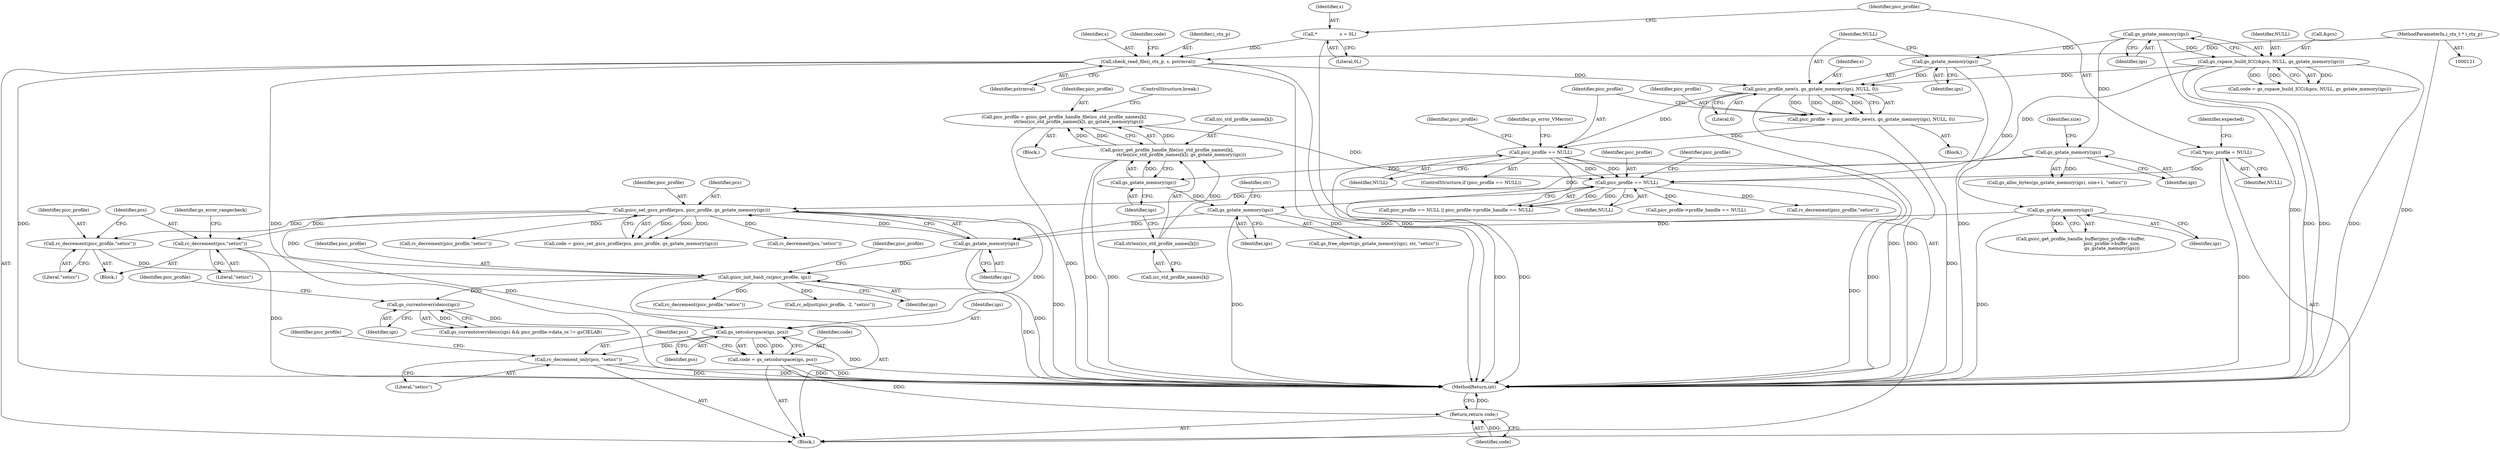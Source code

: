 digraph "0_ghostscript_67d760ab775dae4efe803b5944b0439aa3c0b04a@pointer" {
"1000576" [label="(Call,gs_setcolorspace(igs, pcs))"];
"1000517" [label="(Call,gs_currentoverrideicc(igs))"];
"1000388" [label="(Call,gsicc_init_hash_cs(picc_profile, igs))"];
"1000312" [label="(Call,gsicc_set_gscs_profile(pcs, picc_profile, gs_gstate_memory(igs)))"];
"1000292" [label="(Call,picc_profile == NULL)"];
"1000241" [label="(Call,picc_profile = gsicc_get_profile_handle_file(icc_std_profile_names[k],\n                    strlen(icc_std_profile_names[k]), gs_gstate_memory(igs)))"];
"1000243" [label="(Call,gsicc_get_profile_handle_file(icc_std_profile_names[k],\n                    strlen(icc_std_profile_names[k]), gs_gstate_memory(igs)))"];
"1000247" [label="(Call,strlen(icc_std_profile_names[k]))"];
"1000251" [label="(Call,gs_gstate_memory(igs))"];
"1000201" [label="(Call,gs_gstate_memory(igs))"];
"1000167" [label="(Call,gs_gstate_memory(igs))"];
"1000270" [label="(Call,picc_profile == NULL)"];
"1000261" [label="(Call,picc_profile = gsicc_profile_new(s, gs_gstate_memory(igs), NULL, 0))"];
"1000263" [label="(Call,gsicc_profile_new(s, gs_gstate_memory(igs), NULL, 0))"];
"1000157" [label="(Call,check_read_file(i_ctx_p, s, pstrmval))"];
"1000122" [label="(MethodParameterIn,i_ctx_t * i_ctx_p)"];
"1000132" [label="(Call,*                s = 0L)"];
"1000265" [label="(Call,gs_gstate_memory(igs))"];
"1000163" [label="(Call,gs_cspace_build_ICC(&pcs, NULL, gs_gstate_memory(igs)))"];
"1000136" [label="(Call,*picc_profile = NULL)"];
"1000315" [label="(Call,gs_gstate_memory(igs))"];
"1000288" [label="(Call,gs_gstate_memory(igs))"];
"1000255" [label="(Call,gs_gstate_memory(igs))"];
"1000380" [label="(Call,rc_decrement(picc_profile,\"seticc\"))"];
"1000383" [label="(Call,rc_decrement(pcs,\"seticc\"))"];
"1000574" [label="(Call,code = gs_setcolorspace(igs, pcs))"];
"1000587" [label="(Return,return code;)"];
"1000579" [label="(Call,rc_decrement_only(pcs, \"seticc\"))"];
"1000263" [label="(Call,gsicc_profile_new(s, gs_gstate_memory(igs), NULL, 0))"];
"1000163" [label="(Call,gs_cspace_build_ICC(&pcs, NULL, gs_gstate_memory(igs)))"];
"1000272" [label="(Identifier,NULL)"];
"1000161" [label="(Call,code = gs_cspace_build_ICC(&pcs, NULL, gs_gstate_memory(igs)))"];
"1000384" [label="(Identifier,pcs)"];
"1000257" [label="(Identifier,str)"];
"1000266" [label="(Identifier,igs)"];
"1000394" [label="(Identifier,picc_profile)"];
"1000297" [label="(Identifier,picc_profile)"];
"1000577" [label="(Identifier,igs)"];
"1000291" [label="(Call,picc_profile == NULL || picc_profile->profile_handle == NULL)"];
"1000292" [label="(Call,picc_profile == NULL)"];
"1000275" [label="(Identifier,gs_error_VMerror)"];
"1000281" [label="(Call,gsicc_get_profile_handle_buffer(picc_profile->buffer,\n                                            picc_profile->buffer_size,\n                                            gs_gstate_memory(igs)))"];
"1000254" [label="(Call,gs_free_object(gs_gstate_memory(igs), str, \"seticc\"))"];
"1000134" [label="(Literal,0L)"];
"1000390" [label="(Identifier,igs)"];
"1000576" [label="(Call,gs_setcolorspace(igs, pcs))"];
"1000312" [label="(Call,gsicc_set_gscs_profile(pcs, picc_profile, gs_gstate_memory(igs)))"];
"1000270" [label="(Call,picc_profile == NULL)"];
"1000582" [label="(Call,rc_decrement(picc_profile,\"seticc\"))"];
"1000587" [label="(Return,return code;)"];
"1000380" [label="(Call,rc_decrement(picc_profile,\"seticc\"))"];
"1000580" [label="(Identifier,pcs)"];
"1000293" [label="(Identifier,picc_profile)"];
"1000166" [label="(Identifier,NULL)"];
"1000518" [label="(Identifier,igs)"];
"1000382" [label="(Literal,\"seticc\")"];
"1000288" [label="(Call,gs_gstate_memory(igs))"];
"1000261" [label="(Call,picc_profile = gsicc_profile_new(s, gs_gstate_memory(igs), NULL, 0))"];
"1000243" [label="(Call,gsicc_get_profile_handle_file(icc_std_profile_names[k],\n                    strlen(icc_std_profile_names[k]), gs_gstate_memory(igs)))"];
"1000142" [label="(Identifier,expected)"];
"1000294" [label="(Identifier,NULL)"];
"1000132" [label="(Call,*                s = 0L)"];
"1000574" [label="(Call,code = gs_setcolorspace(igs, pcs))"];
"1000167" [label="(Call,gs_gstate_memory(igs))"];
"1000260" [label="(Block,)"];
"1000164" [label="(Call,&pcs)"];
"1000381" [label="(Identifier,picc_profile)"];
"1000385" [label="(Literal,\"seticc\")"];
"1000588" [label="(Identifier,code)"];
"1000575" [label="(Identifier,code)"];
"1000313" [label="(Identifier,pcs)"];
"1000126" [label="(Block,)"];
"1000244" [label="(Call,icc_std_profile_names[k])"];
"1000267" [label="(Identifier,NULL)"];
"1000579" [label="(Call,rc_decrement_only(pcs, \"seticc\"))"];
"1000387" [label="(Identifier,gs_error_rangecheck)"];
"1000251" [label="(Call,gs_gstate_memory(igs))"];
"1000160" [label="(Identifier,pstrmval)"];
"1000240" [label="(Block,)"];
"1000268" [label="(Literal,0)"];
"1000157" [label="(Call,check_read_file(i_ctx_p, s, pstrmval))"];
"1000589" [label="(MethodReturn,int)"];
"1000138" [label="(Identifier,NULL)"];
"1000295" [label="(Call,picc_profile->profile_handle == NULL)"];
"1000158" [label="(Identifier,i_ctx_p)"];
"1000201" [label="(Call,gs_gstate_memory(igs))"];
"1000315" [label="(Call,gs_gstate_memory(igs))"];
"1000279" [label="(Identifier,picc_profile)"];
"1000122" [label="(MethodParameterIn,i_ctx_t * i_ctx_p)"];
"1000565" [label="(Call,rc_adjust(picc_profile, -2, \"seticc\"))"];
"1000247" [label="(Call,strlen(icc_std_profile_names[k]))"];
"1000136" [label="(Call,*picc_profile = NULL)"];
"1000256" [label="(Identifier,igs)"];
"1000168" [label="(Identifier,igs)"];
"1000200" [label="(Call,gs_alloc_bytes(gs_gstate_memory(igs), size+1, \"seticc\"))"];
"1000314" [label="(Identifier,picc_profile)"];
"1000264" [label="(Identifier,s)"];
"1000322" [label="(Call,rc_decrement(picc_profile,\"seticc\"))"];
"1000159" [label="(Identifier,s)"];
"1000583" [label="(Identifier,picc_profile)"];
"1000310" [label="(Call,code = gsicc_set_gscs_profile(pcs, picc_profile, gs_gstate_memory(igs)))"];
"1000325" [label="(Call,rc_decrement(pcs,\"seticc\"))"];
"1000581" [label="(Literal,\"seticc\")"];
"1000253" [label="(ControlStructure,break;)"];
"1000137" [label="(Identifier,picc_profile)"];
"1000578" [label="(Identifier,pcs)"];
"1000388" [label="(Call,gsicc_init_hash_cs(picc_profile, igs))"];
"1000202" [label="(Identifier,igs)"];
"1000248" [label="(Call,icc_std_profile_names[k])"];
"1000269" [label="(ControlStructure,if (picc_profile == NULL))"];
"1000265" [label="(Call,gs_gstate_memory(igs))"];
"1000162" [label="(Identifier,code)"];
"1000271" [label="(Identifier,picc_profile)"];
"1000204" [label="(Identifier,size)"];
"1000517" [label="(Call,gs_currentoverrideicc(igs))"];
"1000516" [label="(Call,gs_currentoverrideicc(igs) && picc_profile->data_cs != gsCIELAB)"];
"1000383" [label="(Call,rc_decrement(pcs,\"seticc\"))"];
"1000242" [label="(Identifier,picc_profile)"];
"1000262" [label="(Identifier,picc_profile)"];
"1000133" [label="(Identifier,s)"];
"1000389" [label="(Identifier,picc_profile)"];
"1000289" [label="(Identifier,igs)"];
"1000241" [label="(Call,picc_profile = gsicc_get_profile_handle_file(icc_std_profile_names[k],\n                    strlen(icc_std_profile_names[k]), gs_gstate_memory(igs)))"];
"1000301" [label="(Call,rc_decrement(picc_profile,\"seticc\"))"];
"1000379" [label="(Block,)"];
"1000316" [label="(Identifier,igs)"];
"1000252" [label="(Identifier,igs)"];
"1000521" [label="(Identifier,picc_profile)"];
"1000255" [label="(Call,gs_gstate_memory(igs))"];
"1000576" -> "1000574"  [label="AST: "];
"1000576" -> "1000578"  [label="CFG: "];
"1000577" -> "1000576"  [label="AST: "];
"1000578" -> "1000576"  [label="AST: "];
"1000574" -> "1000576"  [label="CFG: "];
"1000576" -> "1000589"  [label="DDG: "];
"1000576" -> "1000574"  [label="DDG: "];
"1000576" -> "1000574"  [label="DDG: "];
"1000517" -> "1000576"  [label="DDG: "];
"1000383" -> "1000576"  [label="DDG: "];
"1000312" -> "1000576"  [label="DDG: "];
"1000576" -> "1000579"  [label="DDG: "];
"1000517" -> "1000516"  [label="AST: "];
"1000517" -> "1000518"  [label="CFG: "];
"1000518" -> "1000517"  [label="AST: "];
"1000521" -> "1000517"  [label="CFG: "];
"1000516" -> "1000517"  [label="CFG: "];
"1000517" -> "1000516"  [label="DDG: "];
"1000388" -> "1000517"  [label="DDG: "];
"1000388" -> "1000126"  [label="AST: "];
"1000388" -> "1000390"  [label="CFG: "];
"1000389" -> "1000388"  [label="AST: "];
"1000390" -> "1000388"  [label="AST: "];
"1000394" -> "1000388"  [label="CFG: "];
"1000388" -> "1000589"  [label="DDG: "];
"1000312" -> "1000388"  [label="DDG: "];
"1000380" -> "1000388"  [label="DDG: "];
"1000315" -> "1000388"  [label="DDG: "];
"1000388" -> "1000565"  [label="DDG: "];
"1000388" -> "1000582"  [label="DDG: "];
"1000312" -> "1000310"  [label="AST: "];
"1000312" -> "1000315"  [label="CFG: "];
"1000313" -> "1000312"  [label="AST: "];
"1000314" -> "1000312"  [label="AST: "];
"1000315" -> "1000312"  [label="AST: "];
"1000310" -> "1000312"  [label="CFG: "];
"1000312" -> "1000589"  [label="DDG: "];
"1000312" -> "1000310"  [label="DDG: "];
"1000312" -> "1000310"  [label="DDG: "];
"1000312" -> "1000310"  [label="DDG: "];
"1000292" -> "1000312"  [label="DDG: "];
"1000315" -> "1000312"  [label="DDG: "];
"1000312" -> "1000322"  [label="DDG: "];
"1000312" -> "1000325"  [label="DDG: "];
"1000312" -> "1000380"  [label="DDG: "];
"1000312" -> "1000383"  [label="DDG: "];
"1000292" -> "1000291"  [label="AST: "];
"1000292" -> "1000294"  [label="CFG: "];
"1000293" -> "1000292"  [label="AST: "];
"1000294" -> "1000292"  [label="AST: "];
"1000297" -> "1000292"  [label="CFG: "];
"1000291" -> "1000292"  [label="CFG: "];
"1000292" -> "1000589"  [label="DDG: "];
"1000292" -> "1000291"  [label="DDG: "];
"1000292" -> "1000291"  [label="DDG: "];
"1000241" -> "1000292"  [label="DDG: "];
"1000270" -> "1000292"  [label="DDG: "];
"1000270" -> "1000292"  [label="DDG: "];
"1000136" -> "1000292"  [label="DDG: "];
"1000163" -> "1000292"  [label="DDG: "];
"1000292" -> "1000295"  [label="DDG: "];
"1000292" -> "1000301"  [label="DDG: "];
"1000241" -> "1000240"  [label="AST: "];
"1000241" -> "1000243"  [label="CFG: "];
"1000242" -> "1000241"  [label="AST: "];
"1000243" -> "1000241"  [label="AST: "];
"1000253" -> "1000241"  [label="CFG: "];
"1000241" -> "1000589"  [label="DDG: "];
"1000243" -> "1000241"  [label="DDG: "];
"1000243" -> "1000241"  [label="DDG: "];
"1000243" -> "1000241"  [label="DDG: "];
"1000243" -> "1000251"  [label="CFG: "];
"1000244" -> "1000243"  [label="AST: "];
"1000247" -> "1000243"  [label="AST: "];
"1000251" -> "1000243"  [label="AST: "];
"1000243" -> "1000589"  [label="DDG: "];
"1000243" -> "1000589"  [label="DDG: "];
"1000247" -> "1000243"  [label="DDG: "];
"1000251" -> "1000243"  [label="DDG: "];
"1000247" -> "1000248"  [label="CFG: "];
"1000248" -> "1000247"  [label="AST: "];
"1000252" -> "1000247"  [label="CFG: "];
"1000251" -> "1000252"  [label="CFG: "];
"1000252" -> "1000251"  [label="AST: "];
"1000201" -> "1000251"  [label="DDG: "];
"1000251" -> "1000255"  [label="DDG: "];
"1000201" -> "1000200"  [label="AST: "];
"1000201" -> "1000202"  [label="CFG: "];
"1000202" -> "1000201"  [label="AST: "];
"1000204" -> "1000201"  [label="CFG: "];
"1000201" -> "1000200"  [label="DDG: "];
"1000167" -> "1000201"  [label="DDG: "];
"1000201" -> "1000255"  [label="DDG: "];
"1000167" -> "1000163"  [label="AST: "];
"1000167" -> "1000168"  [label="CFG: "];
"1000168" -> "1000167"  [label="AST: "];
"1000163" -> "1000167"  [label="CFG: "];
"1000167" -> "1000589"  [label="DDG: "];
"1000167" -> "1000163"  [label="DDG: "];
"1000167" -> "1000265"  [label="DDG: "];
"1000270" -> "1000269"  [label="AST: "];
"1000270" -> "1000272"  [label="CFG: "];
"1000271" -> "1000270"  [label="AST: "];
"1000272" -> "1000270"  [label="AST: "];
"1000275" -> "1000270"  [label="CFG: "];
"1000279" -> "1000270"  [label="CFG: "];
"1000270" -> "1000589"  [label="DDG: "];
"1000270" -> "1000589"  [label="DDG: "];
"1000270" -> "1000589"  [label="DDG: "];
"1000261" -> "1000270"  [label="DDG: "];
"1000263" -> "1000270"  [label="DDG: "];
"1000261" -> "1000260"  [label="AST: "];
"1000261" -> "1000263"  [label="CFG: "];
"1000262" -> "1000261"  [label="AST: "];
"1000263" -> "1000261"  [label="AST: "];
"1000271" -> "1000261"  [label="CFG: "];
"1000261" -> "1000589"  [label="DDG: "];
"1000263" -> "1000261"  [label="DDG: "];
"1000263" -> "1000261"  [label="DDG: "];
"1000263" -> "1000261"  [label="DDG: "];
"1000263" -> "1000261"  [label="DDG: "];
"1000263" -> "1000268"  [label="CFG: "];
"1000264" -> "1000263"  [label="AST: "];
"1000265" -> "1000263"  [label="AST: "];
"1000267" -> "1000263"  [label="AST: "];
"1000268" -> "1000263"  [label="AST: "];
"1000263" -> "1000589"  [label="DDG: "];
"1000263" -> "1000589"  [label="DDG: "];
"1000157" -> "1000263"  [label="DDG: "];
"1000265" -> "1000263"  [label="DDG: "];
"1000163" -> "1000263"  [label="DDG: "];
"1000157" -> "1000126"  [label="AST: "];
"1000157" -> "1000160"  [label="CFG: "];
"1000158" -> "1000157"  [label="AST: "];
"1000159" -> "1000157"  [label="AST: "];
"1000160" -> "1000157"  [label="AST: "];
"1000162" -> "1000157"  [label="CFG: "];
"1000157" -> "1000589"  [label="DDG: "];
"1000157" -> "1000589"  [label="DDG: "];
"1000157" -> "1000589"  [label="DDG: "];
"1000157" -> "1000589"  [label="DDG: "];
"1000122" -> "1000157"  [label="DDG: "];
"1000132" -> "1000157"  [label="DDG: "];
"1000122" -> "1000121"  [label="AST: "];
"1000122" -> "1000589"  [label="DDG: "];
"1000132" -> "1000126"  [label="AST: "];
"1000132" -> "1000134"  [label="CFG: "];
"1000133" -> "1000132"  [label="AST: "];
"1000134" -> "1000132"  [label="AST: "];
"1000137" -> "1000132"  [label="CFG: "];
"1000265" -> "1000266"  [label="CFG: "];
"1000266" -> "1000265"  [label="AST: "];
"1000267" -> "1000265"  [label="CFG: "];
"1000265" -> "1000589"  [label="DDG: "];
"1000265" -> "1000288"  [label="DDG: "];
"1000163" -> "1000161"  [label="AST: "];
"1000164" -> "1000163"  [label="AST: "];
"1000166" -> "1000163"  [label="AST: "];
"1000161" -> "1000163"  [label="CFG: "];
"1000163" -> "1000589"  [label="DDG: "];
"1000163" -> "1000589"  [label="DDG: "];
"1000163" -> "1000589"  [label="DDG: "];
"1000163" -> "1000161"  [label="DDG: "];
"1000163" -> "1000161"  [label="DDG: "];
"1000163" -> "1000161"  [label="DDG: "];
"1000136" -> "1000126"  [label="AST: "];
"1000136" -> "1000138"  [label="CFG: "];
"1000137" -> "1000136"  [label="AST: "];
"1000138" -> "1000136"  [label="AST: "];
"1000142" -> "1000136"  [label="CFG: "];
"1000136" -> "1000589"  [label="DDG: "];
"1000315" -> "1000316"  [label="CFG: "];
"1000316" -> "1000315"  [label="AST: "];
"1000315" -> "1000589"  [label="DDG: "];
"1000288" -> "1000315"  [label="DDG: "];
"1000255" -> "1000315"  [label="DDG: "];
"1000288" -> "1000281"  [label="AST: "];
"1000288" -> "1000289"  [label="CFG: "];
"1000289" -> "1000288"  [label="AST: "];
"1000281" -> "1000288"  [label="CFG: "];
"1000288" -> "1000589"  [label="DDG: "];
"1000288" -> "1000281"  [label="DDG: "];
"1000255" -> "1000254"  [label="AST: "];
"1000255" -> "1000256"  [label="CFG: "];
"1000256" -> "1000255"  [label="AST: "];
"1000257" -> "1000255"  [label="CFG: "];
"1000255" -> "1000589"  [label="DDG: "];
"1000255" -> "1000254"  [label="DDG: "];
"1000380" -> "1000379"  [label="AST: "];
"1000380" -> "1000382"  [label="CFG: "];
"1000381" -> "1000380"  [label="AST: "];
"1000382" -> "1000380"  [label="AST: "];
"1000384" -> "1000380"  [label="CFG: "];
"1000383" -> "1000379"  [label="AST: "];
"1000383" -> "1000385"  [label="CFG: "];
"1000384" -> "1000383"  [label="AST: "];
"1000385" -> "1000383"  [label="AST: "];
"1000387" -> "1000383"  [label="CFG: "];
"1000383" -> "1000589"  [label="DDG: "];
"1000574" -> "1000126"  [label="AST: "];
"1000575" -> "1000574"  [label="AST: "];
"1000580" -> "1000574"  [label="CFG: "];
"1000574" -> "1000589"  [label="DDG: "];
"1000574" -> "1000589"  [label="DDG: "];
"1000574" -> "1000587"  [label="DDG: "];
"1000587" -> "1000126"  [label="AST: "];
"1000587" -> "1000588"  [label="CFG: "];
"1000588" -> "1000587"  [label="AST: "];
"1000589" -> "1000587"  [label="CFG: "];
"1000587" -> "1000589"  [label="DDG: "];
"1000588" -> "1000587"  [label="DDG: "];
"1000579" -> "1000126"  [label="AST: "];
"1000579" -> "1000581"  [label="CFG: "];
"1000580" -> "1000579"  [label="AST: "];
"1000581" -> "1000579"  [label="AST: "];
"1000583" -> "1000579"  [label="CFG: "];
"1000579" -> "1000589"  [label="DDG: "];
"1000579" -> "1000589"  [label="DDG: "];
}

